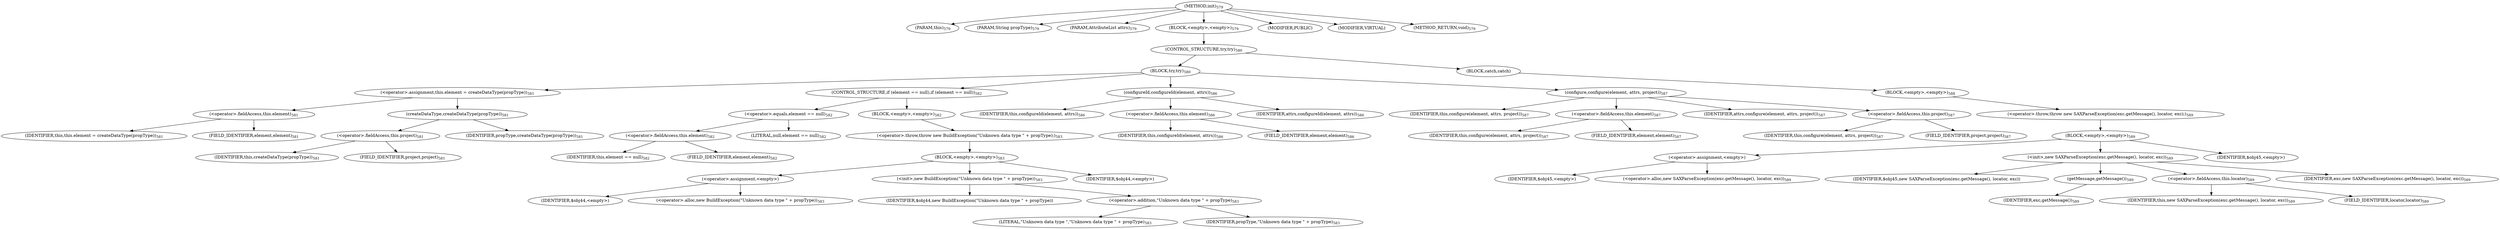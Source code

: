 digraph "init" {  
"1873" [label = <(METHOD,init)<SUB>579</SUB>> ]
"111" [label = <(PARAM,this)<SUB>579</SUB>> ]
"1874" [label = <(PARAM,String propType)<SUB>579</SUB>> ]
"1875" [label = <(PARAM,AttributeList attrs)<SUB>579</SUB>> ]
"1876" [label = <(BLOCK,&lt;empty&gt;,&lt;empty&gt;)<SUB>579</SUB>> ]
"1877" [label = <(CONTROL_STRUCTURE,try,try)<SUB>580</SUB>> ]
"1878" [label = <(BLOCK,try,try)<SUB>580</SUB>> ]
"1879" [label = <(&lt;operator&gt;.assignment,this.element = createDataType(propType))<SUB>581</SUB>> ]
"1880" [label = <(&lt;operator&gt;.fieldAccess,this.element)<SUB>581</SUB>> ]
"1881" [label = <(IDENTIFIER,this,this.element = createDataType(propType))<SUB>581</SUB>> ]
"1882" [label = <(FIELD_IDENTIFIER,element,element)<SUB>581</SUB>> ]
"1883" [label = <(createDataType,createDataType(propType))<SUB>581</SUB>> ]
"1884" [label = <(&lt;operator&gt;.fieldAccess,this.project)<SUB>581</SUB>> ]
"1885" [label = <(IDENTIFIER,this,createDataType(propType))<SUB>581</SUB>> ]
"1886" [label = <(FIELD_IDENTIFIER,project,project)<SUB>581</SUB>> ]
"1887" [label = <(IDENTIFIER,propType,createDataType(propType))<SUB>581</SUB>> ]
"1888" [label = <(CONTROL_STRUCTURE,if (element == null),if (element == null))<SUB>582</SUB>> ]
"1889" [label = <(&lt;operator&gt;.equals,element == null)<SUB>582</SUB>> ]
"1890" [label = <(&lt;operator&gt;.fieldAccess,this.element)<SUB>582</SUB>> ]
"1891" [label = <(IDENTIFIER,this,element == null)<SUB>582</SUB>> ]
"1892" [label = <(FIELD_IDENTIFIER,element,element)<SUB>582</SUB>> ]
"1893" [label = <(LITERAL,null,element == null)<SUB>582</SUB>> ]
"1894" [label = <(BLOCK,&lt;empty&gt;,&lt;empty&gt;)<SUB>582</SUB>> ]
"1895" [label = <(&lt;operator&gt;.throw,throw new BuildException(&quot;Unknown data type &quot; + propType);)<SUB>583</SUB>> ]
"1896" [label = <(BLOCK,&lt;empty&gt;,&lt;empty&gt;)<SUB>583</SUB>> ]
"1897" [label = <(&lt;operator&gt;.assignment,&lt;empty&gt;)> ]
"1898" [label = <(IDENTIFIER,$obj44,&lt;empty&gt;)> ]
"1899" [label = <(&lt;operator&gt;.alloc,new BuildException(&quot;Unknown data type &quot; + propType))<SUB>583</SUB>> ]
"1900" [label = <(&lt;init&gt;,new BuildException(&quot;Unknown data type &quot; + propType))<SUB>583</SUB>> ]
"1901" [label = <(IDENTIFIER,$obj44,new BuildException(&quot;Unknown data type &quot; + propType))> ]
"1902" [label = <(&lt;operator&gt;.addition,&quot;Unknown data type &quot; + propType)<SUB>583</SUB>> ]
"1903" [label = <(LITERAL,&quot;Unknown data type &quot;,&quot;Unknown data type &quot; + propType)<SUB>583</SUB>> ]
"1904" [label = <(IDENTIFIER,propType,&quot;Unknown data type &quot; + propType)<SUB>583</SUB>> ]
"1905" [label = <(IDENTIFIER,$obj44,&lt;empty&gt;)> ]
"1906" [label = <(configureId,configureId(element, attrs))<SUB>586</SUB>> ]
"110" [label = <(IDENTIFIER,this,configureId(element, attrs))<SUB>586</SUB>> ]
"1907" [label = <(&lt;operator&gt;.fieldAccess,this.element)<SUB>586</SUB>> ]
"1908" [label = <(IDENTIFIER,this,configureId(element, attrs))<SUB>586</SUB>> ]
"1909" [label = <(FIELD_IDENTIFIER,element,element)<SUB>586</SUB>> ]
"1910" [label = <(IDENTIFIER,attrs,configureId(element, attrs))<SUB>586</SUB>> ]
"1911" [label = <(configure,configure(element, attrs, project))<SUB>587</SUB>> ]
"112" [label = <(IDENTIFIER,this,configure(element, attrs, project))<SUB>587</SUB>> ]
"1912" [label = <(&lt;operator&gt;.fieldAccess,this.element)<SUB>587</SUB>> ]
"1913" [label = <(IDENTIFIER,this,configure(element, attrs, project))<SUB>587</SUB>> ]
"1914" [label = <(FIELD_IDENTIFIER,element,element)<SUB>587</SUB>> ]
"1915" [label = <(IDENTIFIER,attrs,configure(element, attrs, project))<SUB>587</SUB>> ]
"1916" [label = <(&lt;operator&gt;.fieldAccess,this.project)<SUB>587</SUB>> ]
"1917" [label = <(IDENTIFIER,this,configure(element, attrs, project))<SUB>587</SUB>> ]
"1918" [label = <(FIELD_IDENTIFIER,project,project)<SUB>587</SUB>> ]
"1919" [label = <(BLOCK,catch,catch)> ]
"1920" [label = <(BLOCK,&lt;empty&gt;,&lt;empty&gt;)<SUB>588</SUB>> ]
"1921" [label = <(&lt;operator&gt;.throw,throw new SAXParseException(exc.getMessage(), locator, exc);)<SUB>589</SUB>> ]
"1922" [label = <(BLOCK,&lt;empty&gt;,&lt;empty&gt;)<SUB>589</SUB>> ]
"1923" [label = <(&lt;operator&gt;.assignment,&lt;empty&gt;)> ]
"1924" [label = <(IDENTIFIER,$obj45,&lt;empty&gt;)> ]
"1925" [label = <(&lt;operator&gt;.alloc,new SAXParseException(exc.getMessage(), locator, exc))<SUB>589</SUB>> ]
"1926" [label = <(&lt;init&gt;,new SAXParseException(exc.getMessage(), locator, exc))<SUB>589</SUB>> ]
"1927" [label = <(IDENTIFIER,$obj45,new SAXParseException(exc.getMessage(), locator, exc))> ]
"1928" [label = <(getMessage,getMessage())<SUB>589</SUB>> ]
"1929" [label = <(IDENTIFIER,exc,getMessage())<SUB>589</SUB>> ]
"1930" [label = <(&lt;operator&gt;.fieldAccess,this.locator)<SUB>589</SUB>> ]
"1931" [label = <(IDENTIFIER,this,new SAXParseException(exc.getMessage(), locator, exc))<SUB>589</SUB>> ]
"1932" [label = <(FIELD_IDENTIFIER,locator,locator)<SUB>589</SUB>> ]
"1933" [label = <(IDENTIFIER,exc,new SAXParseException(exc.getMessage(), locator, exc))<SUB>589</SUB>> ]
"1934" [label = <(IDENTIFIER,$obj45,&lt;empty&gt;)> ]
"1935" [label = <(MODIFIER,PUBLIC)> ]
"1936" [label = <(MODIFIER,VIRTUAL)> ]
"1937" [label = <(METHOD_RETURN,void)<SUB>579</SUB>> ]
  "1873" -> "111" 
  "1873" -> "1874" 
  "1873" -> "1875" 
  "1873" -> "1876" 
  "1873" -> "1935" 
  "1873" -> "1936" 
  "1873" -> "1937" 
  "1876" -> "1877" 
  "1877" -> "1878" 
  "1877" -> "1919" 
  "1878" -> "1879" 
  "1878" -> "1888" 
  "1878" -> "1906" 
  "1878" -> "1911" 
  "1879" -> "1880" 
  "1879" -> "1883" 
  "1880" -> "1881" 
  "1880" -> "1882" 
  "1883" -> "1884" 
  "1883" -> "1887" 
  "1884" -> "1885" 
  "1884" -> "1886" 
  "1888" -> "1889" 
  "1888" -> "1894" 
  "1889" -> "1890" 
  "1889" -> "1893" 
  "1890" -> "1891" 
  "1890" -> "1892" 
  "1894" -> "1895" 
  "1895" -> "1896" 
  "1896" -> "1897" 
  "1896" -> "1900" 
  "1896" -> "1905" 
  "1897" -> "1898" 
  "1897" -> "1899" 
  "1900" -> "1901" 
  "1900" -> "1902" 
  "1902" -> "1903" 
  "1902" -> "1904" 
  "1906" -> "110" 
  "1906" -> "1907" 
  "1906" -> "1910" 
  "1907" -> "1908" 
  "1907" -> "1909" 
  "1911" -> "112" 
  "1911" -> "1912" 
  "1911" -> "1915" 
  "1911" -> "1916" 
  "1912" -> "1913" 
  "1912" -> "1914" 
  "1916" -> "1917" 
  "1916" -> "1918" 
  "1919" -> "1920" 
  "1920" -> "1921" 
  "1921" -> "1922" 
  "1922" -> "1923" 
  "1922" -> "1926" 
  "1922" -> "1934" 
  "1923" -> "1924" 
  "1923" -> "1925" 
  "1926" -> "1927" 
  "1926" -> "1928" 
  "1926" -> "1930" 
  "1926" -> "1933" 
  "1928" -> "1929" 
  "1930" -> "1931" 
  "1930" -> "1932" 
}
